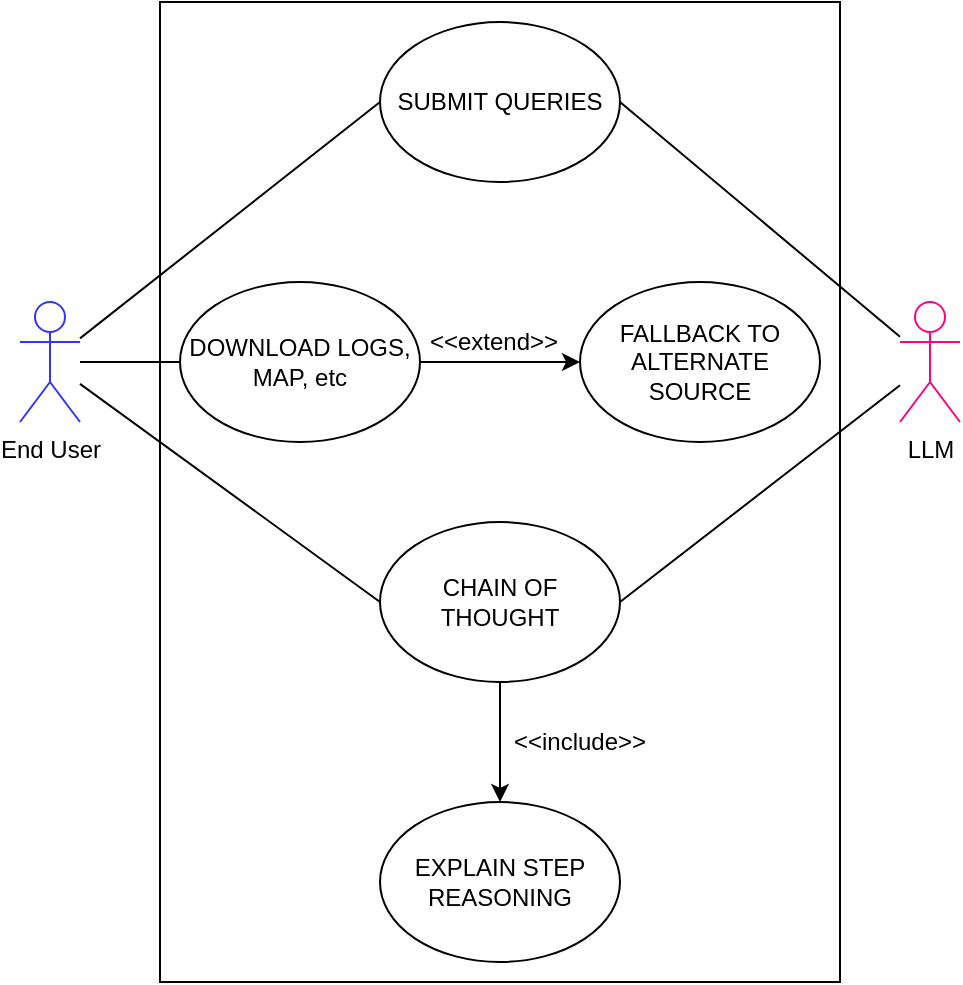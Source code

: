 <mxfile version="27.2.0">
  <diagram name="Page-1" id="iT9jq45ob3nQmzjqpm8d">
    <mxGraphModel dx="1128" dy="542" grid="1" gridSize="10" guides="1" tooltips="1" connect="1" arrows="1" fold="1" page="1" pageScale="1" pageWidth="850" pageHeight="1100" math="0" shadow="0">
      <root>
        <mxCell id="0" />
        <mxCell id="1" parent="0" />
        <mxCell id="vmNGoQQQBREOA4ybmaaf-23" value="" style="rounded=0;whiteSpace=wrap;html=1;" vertex="1" parent="1">
          <mxGeometry x="240" y="30" width="340" height="490" as="geometry" />
        </mxCell>
        <mxCell id="vmNGoQQQBREOA4ybmaaf-1" value="End User" style="shape=umlActor;verticalLabelPosition=bottom;verticalAlign=top;html=1;outlineConnect=0;strokeColor=#3333FF;" vertex="1" parent="1">
          <mxGeometry x="170" y="180" width="30" height="60" as="geometry" />
        </mxCell>
        <mxCell id="vmNGoQQQBREOA4ybmaaf-2" value="SUBMIT QUERIES" style="ellipse;whiteSpace=wrap;html=1;" vertex="1" parent="1">
          <mxGeometry x="350" y="40" width="120" height="80" as="geometry" />
        </mxCell>
        <mxCell id="vmNGoQQQBREOA4ybmaaf-3" value="CHAIN OF THOUGHT" style="ellipse;whiteSpace=wrap;html=1;" vertex="1" parent="1">
          <mxGeometry x="350" y="290" width="120" height="80" as="geometry" />
        </mxCell>
        <mxCell id="vmNGoQQQBREOA4ybmaaf-4" value="DOWNLOAD LOGS, MAP, etc" style="ellipse;whiteSpace=wrap;html=1;" vertex="1" parent="1">
          <mxGeometry x="250" y="170" width="120" height="80" as="geometry" />
        </mxCell>
        <mxCell id="vmNGoQQQBREOA4ybmaaf-8" value="LLM" style="shape=umlActor;verticalLabelPosition=bottom;verticalAlign=top;html=1;outlineConnect=0;strokeColor=#FF0080;" vertex="1" parent="1">
          <mxGeometry x="610" y="180" width="30" height="60" as="geometry" />
        </mxCell>
        <mxCell id="vmNGoQQQBREOA4ybmaaf-16" value="EXPLAIN STEP REASONING" style="ellipse;whiteSpace=wrap;html=1;" vertex="1" parent="1">
          <mxGeometry x="350" y="430" width="120" height="80" as="geometry" />
        </mxCell>
        <mxCell id="vmNGoQQQBREOA4ybmaaf-17" value="FALLBACK TO ALTERNATE SOURCE" style="ellipse;whiteSpace=wrap;html=1;" vertex="1" parent="1">
          <mxGeometry x="450" y="170" width="120" height="80" as="geometry" />
        </mxCell>
        <mxCell id="vmNGoQQQBREOA4ybmaaf-18" value="" style="endArrow=classic;html=1;rounded=0;exitX=1;exitY=0.5;exitDx=0;exitDy=0;entryX=0;entryY=0.5;entryDx=0;entryDy=0;" edge="1" parent="1" source="vmNGoQQQBREOA4ybmaaf-4" target="vmNGoQQQBREOA4ybmaaf-17">
          <mxGeometry width="50" height="50" relative="1" as="geometry">
            <mxPoint x="380" y="190" as="sourcePoint" />
            <mxPoint x="440" y="190" as="targetPoint" />
          </mxGeometry>
        </mxCell>
        <mxCell id="vmNGoQQQBREOA4ybmaaf-19" value="" style="endArrow=classic;html=1;rounded=0;exitX=0.5;exitY=1;exitDx=0;exitDy=0;entryX=0.5;entryY=0;entryDx=0;entryDy=0;" edge="1" parent="1" source="vmNGoQQQBREOA4ybmaaf-3" target="vmNGoQQQBREOA4ybmaaf-16">
          <mxGeometry width="50" height="50" relative="1" as="geometry">
            <mxPoint x="520" y="380" as="sourcePoint" />
            <mxPoint x="580" y="380" as="targetPoint" />
          </mxGeometry>
        </mxCell>
        <UserObject label="&amp;lt;&amp;lt;extend&amp;gt;&amp;gt;" placeholders="1" name="Variable" id="vmNGoQQQBREOA4ybmaaf-20">
          <mxCell style="text;html=1;strokeColor=none;fillColor=none;align=center;verticalAlign=middle;whiteSpace=wrap;overflow=hidden;" vertex="1" parent="1">
            <mxGeometry x="367" y="190" width="80" height="20" as="geometry" />
          </mxCell>
        </UserObject>
        <UserObject label="&amp;lt;&amp;lt;include&amp;gt;&amp;gt;" placeholders="1" name="Variable" id="vmNGoQQQBREOA4ybmaaf-21">
          <mxCell style="text;html=1;strokeColor=none;fillColor=none;align=center;verticalAlign=middle;whiteSpace=wrap;overflow=hidden;" vertex="1" parent="1">
            <mxGeometry x="410" y="390" width="80" height="20" as="geometry" />
          </mxCell>
        </UserObject>
        <mxCell id="vmNGoQQQBREOA4ybmaaf-29" value="" style="endArrow=none;html=1;rounded=0;entryX=0;entryY=0.5;entryDx=0;entryDy=0;" edge="1" parent="1" source="vmNGoQQQBREOA4ybmaaf-1" target="vmNGoQQQBREOA4ybmaaf-2">
          <mxGeometry width="50" height="50" relative="1" as="geometry">
            <mxPoint x="200" y="190" as="sourcePoint" />
            <mxPoint x="250" y="140" as="targetPoint" />
          </mxGeometry>
        </mxCell>
        <mxCell id="vmNGoQQQBREOA4ybmaaf-34" value="" style="endArrow=none;html=1;rounded=0;entryX=0;entryY=0.5;entryDx=0;entryDy=0;" edge="1" parent="1" source="vmNGoQQQBREOA4ybmaaf-1" target="vmNGoQQQBREOA4ybmaaf-3">
          <mxGeometry width="50" height="50" relative="1" as="geometry">
            <mxPoint x="170" y="390" as="sourcePoint" />
            <mxPoint x="320" y="272" as="targetPoint" />
          </mxGeometry>
        </mxCell>
        <mxCell id="vmNGoQQQBREOA4ybmaaf-35" value="" style="endArrow=none;html=1;rounded=0;exitX=1;exitY=0.5;exitDx=0;exitDy=0;" edge="1" parent="1" source="vmNGoQQQBREOA4ybmaaf-3" target="vmNGoQQQBREOA4ybmaaf-8">
          <mxGeometry width="50" height="50" relative="1" as="geometry">
            <mxPoint x="450" y="370" as="sourcePoint" />
            <mxPoint x="600" y="252" as="targetPoint" />
          </mxGeometry>
        </mxCell>
        <mxCell id="vmNGoQQQBREOA4ybmaaf-36" value="" style="endArrow=none;html=1;rounded=0;entryX=1;entryY=0.5;entryDx=0;entryDy=0;" edge="1" parent="1" source="vmNGoQQQBREOA4ybmaaf-8" target="vmNGoQQQBREOA4ybmaaf-2">
          <mxGeometry width="50" height="50" relative="1" as="geometry">
            <mxPoint x="430" y="278" as="sourcePoint" />
            <mxPoint x="580" y="160" as="targetPoint" />
          </mxGeometry>
        </mxCell>
        <mxCell id="vmNGoQQQBREOA4ybmaaf-38" value="" style="endArrow=none;html=1;rounded=0;entryX=0;entryY=0.5;entryDx=0;entryDy=0;" edge="1" parent="1" source="vmNGoQQQBREOA4ybmaaf-1" target="vmNGoQQQBREOA4ybmaaf-4">
          <mxGeometry width="50" height="50" relative="1" as="geometry">
            <mxPoint x="320" y="258" as="sourcePoint" />
            <mxPoint x="470" y="140" as="targetPoint" />
          </mxGeometry>
        </mxCell>
      </root>
    </mxGraphModel>
  </diagram>
</mxfile>
